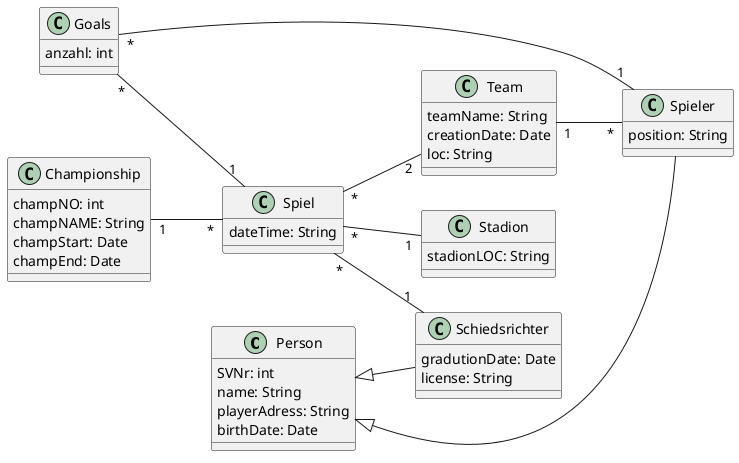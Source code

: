 @startuml

left to right direction

class Person {
    SVNr: int
    name: String
    playerAdress: String
    birthDate: Date
}

class Team{
teamName: String
creationDate: Date
loc: String
}

class Spieler{
    position: String
}

class Schiedsrichter{
gradutionDate: Date
license: String
}

class Spiel{
dateTime: String
}

class Goals {
    anzahl: int
}

Goals "*" -- "1" Spieler
Goals "*" -- "1" Spiel

class Championship{
champNO: int
champNAME: String
champStart: Date
champEnd: Date
}

Championship "1" -- "*"Spiel
Spiel "*"-- "1" Stadion

class Stadion{
stadionLOC: String
}

Team "1" -- "*"Spieler
Spiel  "*"-- "2" Team
Spiel "*" -- "1" Schiedsrichter

Person <|-- Spieler
Person <|-- Schiedsrichter

@enduml